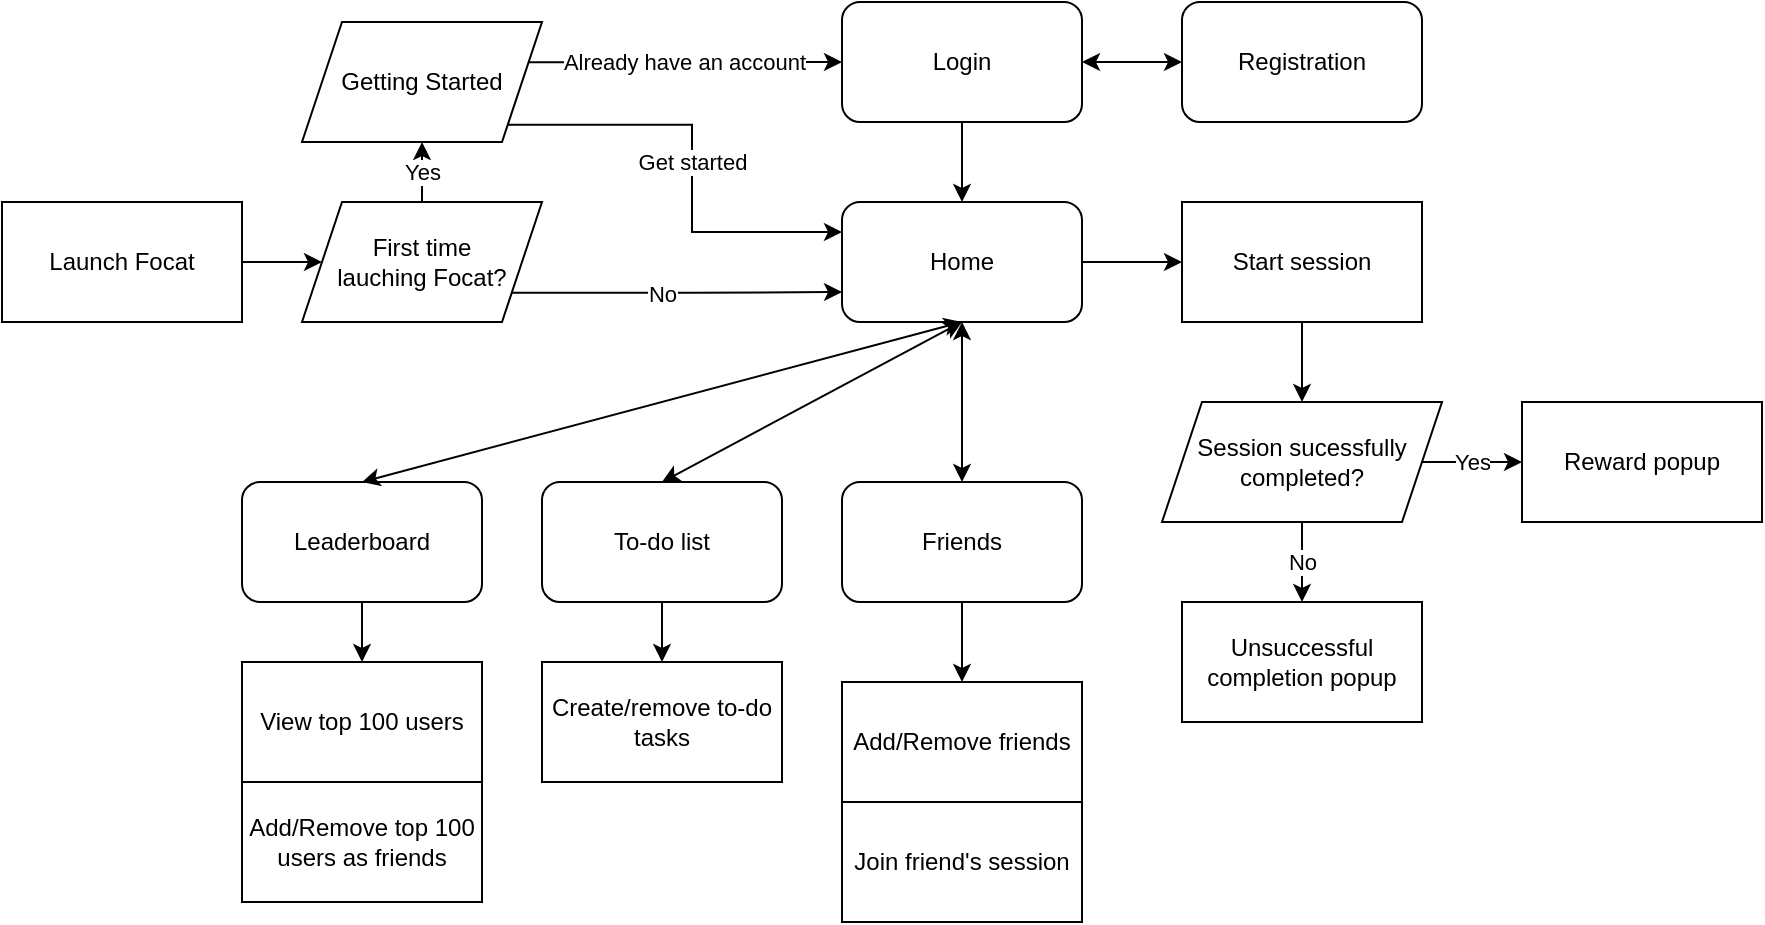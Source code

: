 <mxfile version="20.0.3"><diagram name="Page-1" id="74e2e168-ea6b-b213-b513-2b3c1d86103e"><mxGraphModel dx="1470" dy="875" grid="0" gridSize="10" guides="1" tooltips="1" connect="1" arrows="1" fold="1" page="1" pageScale="1" pageWidth="1100" pageHeight="850" background="none" math="0" shadow="0"><root><mxCell id="0"/><mxCell id="1" parent="0"/><mxCell id="m_9__FWGZsoacvEceNSb-4" value="Get started" style="edgeStyle=orthogonalEdgeStyle;rounded=0;orthogonalLoop=1;jettySize=auto;html=1;exitX=1;exitY=1;exitDx=0;exitDy=0;entryX=0;entryY=0.25;entryDx=0;entryDy=0;" parent="1" source="m_9__FWGZsoacvEceNSb-15" target="bmRPa_4Zvjzr2oGzkF2e-28" edge="1"><mxGeometry relative="1" as="geometry"><mxPoint x="487" y="229" as="sourcePoint"/></mxGeometry></mxCell><mxCell id="m_9__FWGZsoacvEceNSb-13" value="Already have an account" style="edgeStyle=orthogonalEdgeStyle;rounded=0;orthogonalLoop=1;jettySize=auto;html=1;exitX=0.935;exitY=0.335;exitDx=0;exitDy=0;entryX=0;entryY=0.5;entryDx=0;entryDy=0;exitPerimeter=0;" parent="1" source="m_9__FWGZsoacvEceNSb-15" target="bmRPa_4Zvjzr2oGzkF2e-15" edge="1"><mxGeometry relative="1" as="geometry"><mxPoint x="487" y="214" as="sourcePoint"/></mxGeometry></mxCell><mxCell id="m_9__FWGZsoacvEceNSb-11" style="edgeStyle=orthogonalEdgeStyle;rounded=0;orthogonalLoop=1;jettySize=auto;html=1;exitX=0.867;exitY=0.756;exitDx=0;exitDy=0;entryX=0;entryY=0.75;entryDx=0;entryDy=0;exitPerimeter=0;" parent="1" source="bmRPa_4Zvjzr2oGzkF2e-6" target="bmRPa_4Zvjzr2oGzkF2e-28" edge="1"><mxGeometry relative="1" as="geometry"/></mxCell><mxCell id="m_9__FWGZsoacvEceNSb-12" value="No" style="edgeLabel;html=1;align=center;verticalAlign=middle;resizable=0;points=[];" parent="m_9__FWGZsoacvEceNSb-11" vertex="1" connectable="0"><mxGeometry x="-0.094" relative="1" as="geometry"><mxPoint as="offset"/></mxGeometry></mxCell><mxCell id="OkJRM2FzV2BLB8qG3rsN-6" value="Yes" style="edgeStyle=orthogonalEdgeStyle;rounded=0;orthogonalLoop=1;jettySize=auto;html=1;exitX=0.5;exitY=0;exitDx=0;exitDy=0;entryX=0.5;entryY=1;entryDx=0;entryDy=0;" edge="1" parent="1" source="bmRPa_4Zvjzr2oGzkF2e-6" target="m_9__FWGZsoacvEceNSb-15"><mxGeometry relative="1" as="geometry"/></mxCell><mxCell id="bmRPa_4Zvjzr2oGzkF2e-6" value="&lt;div&gt;First time &lt;br&gt;&lt;/div&gt;&lt;div&gt;lauching Focat?&lt;/div&gt;" style="shape=parallelogram;perimeter=parallelogramPerimeter;whiteSpace=wrap;html=1;fixedSize=1;" parent="1" vertex="1"><mxGeometry x="307" y="284" width="120" height="60" as="geometry"/></mxCell><mxCell id="bmRPa_4Zvjzr2oGzkF2e-15" value="Login" style="rounded=1;whiteSpace=wrap;html=1;" parent="1" vertex="1"><mxGeometry x="577" y="184" width="120" height="60" as="geometry"/></mxCell><mxCell id="bmRPa_4Zvjzr2oGzkF2e-25" value="" style="endArrow=classic;startArrow=classic;html=1;rounded=0;exitX=1;exitY=0.5;exitDx=0;exitDy=0;entryX=0;entryY=0.5;entryDx=0;entryDy=0;" parent="1" source="bmRPa_4Zvjzr2oGzkF2e-15" target="bmRPa_4Zvjzr2oGzkF2e-26" edge="1"><mxGeometry width="50" height="50" relative="1" as="geometry"><mxPoint x="737" y="244" as="sourcePoint"/><mxPoint x="757" y="214" as="targetPoint"/></mxGeometry></mxCell><mxCell id="bmRPa_4Zvjzr2oGzkF2e-26" value="Registration" style="rounded=1;whiteSpace=wrap;html=1;" parent="1" vertex="1"><mxGeometry x="747" y="184" width="120" height="60" as="geometry"/></mxCell><mxCell id="bmRPa_4Zvjzr2oGzkF2e-28" value="Home" style="rounded=1;whiteSpace=wrap;html=1;" parent="1" vertex="1"><mxGeometry x="577" y="284" width="120" height="60" as="geometry"/></mxCell><mxCell id="bmRPa_4Zvjzr2oGzkF2e-29" value="" style="endArrow=classic;html=1;rounded=0;exitX=0.5;exitY=1;exitDx=0;exitDy=0;entryX=0.5;entryY=0;entryDx=0;entryDy=0;" parent="1" source="bmRPa_4Zvjzr2oGzkF2e-15" target="bmRPa_4Zvjzr2oGzkF2e-28" edge="1"><mxGeometry width="50" height="50" relative="1" as="geometry"><mxPoint x="737" y="344" as="sourcePoint"/><mxPoint x="787" y="294" as="targetPoint"/></mxGeometry></mxCell><mxCell id="m_9__FWGZsoacvEceNSb-33" style="edgeStyle=orthogonalEdgeStyle;rounded=0;orthogonalLoop=1;jettySize=auto;html=1;exitX=0.5;exitY=1;exitDx=0;exitDy=0;entryX=0.5;entryY=0;entryDx=0;entryDy=0;" parent="1" source="bmRPa_4Zvjzr2oGzkF2e-30" target="m_9__FWGZsoacvEceNSb-22" edge="1"><mxGeometry relative="1" as="geometry"/></mxCell><mxCell id="bmRPa_4Zvjzr2oGzkF2e-30" value="To-do list" style="rounded=1;whiteSpace=wrap;html=1;" parent="1" vertex="1"><mxGeometry x="427" y="424" width="120" height="60" as="geometry"/></mxCell><mxCell id="m_9__FWGZsoacvEceNSb-3" style="edgeStyle=orthogonalEdgeStyle;rounded=0;orthogonalLoop=1;jettySize=auto;html=1;exitX=1;exitY=0.5;exitDx=0;exitDy=0;entryX=0;entryY=0.5;entryDx=0;entryDy=0;" parent="1" source="bmRPa_4Zvjzr2oGzkF2e-32" target="bmRPa_4Zvjzr2oGzkF2e-6" edge="1"><mxGeometry relative="1" as="geometry"/></mxCell><mxCell id="bmRPa_4Zvjzr2oGzkF2e-32" value="Launch Focat" style="rounded=0;whiteSpace=wrap;html=1;" parent="1" vertex="1"><mxGeometry x="157" y="284" width="120" height="60" as="geometry"/></mxCell><mxCell id="bmRPa_4Zvjzr2oGzkF2e-57" style="edgeStyle=orthogonalEdgeStyle;rounded=0;orthogonalLoop=1;jettySize=auto;html=1;exitX=0.5;exitY=1;exitDx=0;exitDy=0;entryX=0.5;entryY=0;entryDx=0;entryDy=0;" parent="1" source="bmRPa_4Zvjzr2oGzkF2e-34" target="bmRPa_4Zvjzr2oGzkF2e-54" edge="1"><mxGeometry relative="1" as="geometry"/></mxCell><mxCell id="bmRPa_4Zvjzr2oGzkF2e-34" value="Friends" style="rounded=1;whiteSpace=wrap;html=1;" parent="1" vertex="1"><mxGeometry x="577" y="424" width="120" height="60" as="geometry"/></mxCell><mxCell id="bmRPa_4Zvjzr2oGzkF2e-43" style="edgeStyle=orthogonalEdgeStyle;rounded=0;orthogonalLoop=1;jettySize=auto;html=1;exitX=1;exitY=0.5;exitDx=0;exitDy=0;entryX=0;entryY=0.5;entryDx=0;entryDy=0;" parent="1" source="bmRPa_4Zvjzr2oGzkF2e-28" target="bmRPa_4Zvjzr2oGzkF2e-40" edge="1"><mxGeometry relative="1" as="geometry"><mxPoint x="867" y="314" as="sourcePoint"/><Array as="points"/><mxPoint x="817" y="314" as="targetPoint"/></mxGeometry></mxCell><mxCell id="OkJRM2FzV2BLB8qG3rsN-3" style="edgeStyle=orthogonalEdgeStyle;rounded=0;orthogonalLoop=1;jettySize=auto;html=1;exitX=0.5;exitY=1;exitDx=0;exitDy=0;" edge="1" parent="1" source="bmRPa_4Zvjzr2oGzkF2e-40" target="m_9__FWGZsoacvEceNSb-17"><mxGeometry relative="1" as="geometry"/></mxCell><mxCell id="bmRPa_4Zvjzr2oGzkF2e-40" value="Start session" style="rounded=0;whiteSpace=wrap;html=1;" parent="1" vertex="1"><mxGeometry x="747" y="284" width="120" height="60" as="geometry"/></mxCell><mxCell id="bmRPa_4Zvjzr2oGzkF2e-47" value="" style="endArrow=classic;startArrow=classic;html=1;rounded=0;entryX=0.5;entryY=1;entryDx=0;entryDy=0;exitX=0.5;exitY=0;exitDx=0;exitDy=0;" parent="1" source="bmRPa_4Zvjzr2oGzkF2e-30" target="bmRPa_4Zvjzr2oGzkF2e-28" edge="1"><mxGeometry width="50" height="50" relative="1" as="geometry"><mxPoint x="277" y="404" as="sourcePoint"/><mxPoint x="327" y="354" as="targetPoint"/></mxGeometry></mxCell><mxCell id="bmRPa_4Zvjzr2oGzkF2e-53" value="" style="endArrow=classic;startArrow=classic;html=1;rounded=0;entryX=0.5;entryY=1;entryDx=0;entryDy=0;exitX=0.5;exitY=0;exitDx=0;exitDy=0;" parent="1" source="bmRPa_4Zvjzr2oGzkF2e-34" target="bmRPa_4Zvjzr2oGzkF2e-28" edge="1"><mxGeometry width="50" height="50" relative="1" as="geometry"><mxPoint x="407" y="774" as="sourcePoint"/><mxPoint x="917" y="654" as="targetPoint"/></mxGeometry></mxCell><mxCell id="bmRPa_4Zvjzr2oGzkF2e-54" value="Add/Remove friends" style="rounded=0;whiteSpace=wrap;html=1;" parent="1" vertex="1"><mxGeometry x="577" y="524" width="120" height="60" as="geometry"/></mxCell><mxCell id="bmRPa_4Zvjzr2oGzkF2e-69" value="Join friend's session" style="rounded=0;whiteSpace=wrap;html=1;" parent="1" vertex="1"><mxGeometry x="577" y="584" width="120" height="60" as="geometry"/></mxCell><mxCell id="m_9__FWGZsoacvEceNSb-15" value="&lt;span style=&quot;&quot;&gt;Getting Started&lt;/span&gt;" style="shape=parallelogram;perimeter=parallelogramPerimeter;whiteSpace=wrap;html=1;fixedSize=1;" parent="1" vertex="1"><mxGeometry x="307" y="194" width="120" height="60" as="geometry"/></mxCell><mxCell id="OkJRM2FzV2BLB8qG3rsN-4" value="Yes" style="edgeStyle=orthogonalEdgeStyle;rounded=0;orthogonalLoop=1;jettySize=auto;html=1;exitX=1;exitY=0.5;exitDx=0;exitDy=0;entryX=0;entryY=0.5;entryDx=0;entryDy=0;" edge="1" parent="1" source="m_9__FWGZsoacvEceNSb-17" target="m_9__FWGZsoacvEceNSb-19"><mxGeometry relative="1" as="geometry"/></mxCell><mxCell id="OkJRM2FzV2BLB8qG3rsN-5" value="No" style="edgeStyle=orthogonalEdgeStyle;rounded=0;orthogonalLoop=1;jettySize=auto;html=1;exitX=0.5;exitY=1;exitDx=0;exitDy=0;entryX=0.5;entryY=0;entryDx=0;entryDy=0;" edge="1" parent="1" source="m_9__FWGZsoacvEceNSb-17" target="OkJRM2FzV2BLB8qG3rsN-2"><mxGeometry relative="1" as="geometry"/></mxCell><mxCell id="m_9__FWGZsoacvEceNSb-17" value="Session sucessfully completed?" style="shape=parallelogram;perimeter=parallelogramPerimeter;whiteSpace=wrap;html=1;fixedSize=1;" parent="1" vertex="1"><mxGeometry x="737" y="384" width="140" height="60" as="geometry"/></mxCell><mxCell id="m_9__FWGZsoacvEceNSb-19" value="&lt;span style=&quot;&quot;&gt;Reward popup&lt;br&gt;&lt;/span&gt;" style="rounded=0;whiteSpace=wrap;html=1;" parent="1" vertex="1"><mxGeometry x="917" y="384" width="120" height="60" as="geometry"/></mxCell><mxCell id="m_9__FWGZsoacvEceNSb-22" value="Create/remove to-do tasks " style="rounded=0;whiteSpace=wrap;html=1;" parent="1" vertex="1"><mxGeometry x="427" y="514" width="120" height="60" as="geometry"/></mxCell><mxCell id="OkJRM2FzV2BLB8qG3rsN-2" value="&lt;span style=&quot;&quot;&gt;Unsuccessful completion popup&lt;br&gt;&lt;/span&gt;" style="rounded=0;whiteSpace=wrap;html=1;" vertex="1" parent="1"><mxGeometry x="747" y="484" width="120" height="60" as="geometry"/></mxCell><mxCell id="OkJRM2FzV2BLB8qG3rsN-11" style="edgeStyle=orthogonalEdgeStyle;rounded=0;orthogonalLoop=1;jettySize=auto;html=1;exitX=0.5;exitY=1;exitDx=0;exitDy=0;entryX=0.5;entryY=0;entryDx=0;entryDy=0;" edge="1" parent="1" source="OkJRM2FzV2BLB8qG3rsN-7" target="OkJRM2FzV2BLB8qG3rsN-10"><mxGeometry relative="1" as="geometry"/></mxCell><mxCell id="OkJRM2FzV2BLB8qG3rsN-7" value="Leaderboard" style="rounded=1;whiteSpace=wrap;html=1;" vertex="1" parent="1"><mxGeometry x="277" y="424" width="120" height="60" as="geometry"/></mxCell><mxCell id="OkJRM2FzV2BLB8qG3rsN-9" value="" style="endArrow=classic;startArrow=classic;html=1;rounded=0;entryX=0.5;entryY=1;entryDx=0;entryDy=0;exitX=0.5;exitY=0;exitDx=0;exitDy=0;" edge="1" parent="1" source="OkJRM2FzV2BLB8qG3rsN-7" target="bmRPa_4Zvjzr2oGzkF2e-28"><mxGeometry width="50" height="50" relative="1" as="geometry"><mxPoint x="357" y="434" as="sourcePoint"/><mxPoint x="507" y="354" as="targetPoint"/></mxGeometry></mxCell><mxCell id="OkJRM2FzV2BLB8qG3rsN-10" value="View top 100 users" style="rounded=0;whiteSpace=wrap;html=1;" vertex="1" parent="1"><mxGeometry x="277" y="514" width="120" height="60" as="geometry"/></mxCell><mxCell id="OkJRM2FzV2BLB8qG3rsN-12" value="Add/Remove top 100 users as friends" style="rounded=0;whiteSpace=wrap;html=1;" vertex="1" parent="1"><mxGeometry x="277" y="574" width="120" height="60" as="geometry"/></mxCell></root></mxGraphModel></diagram></mxfile>